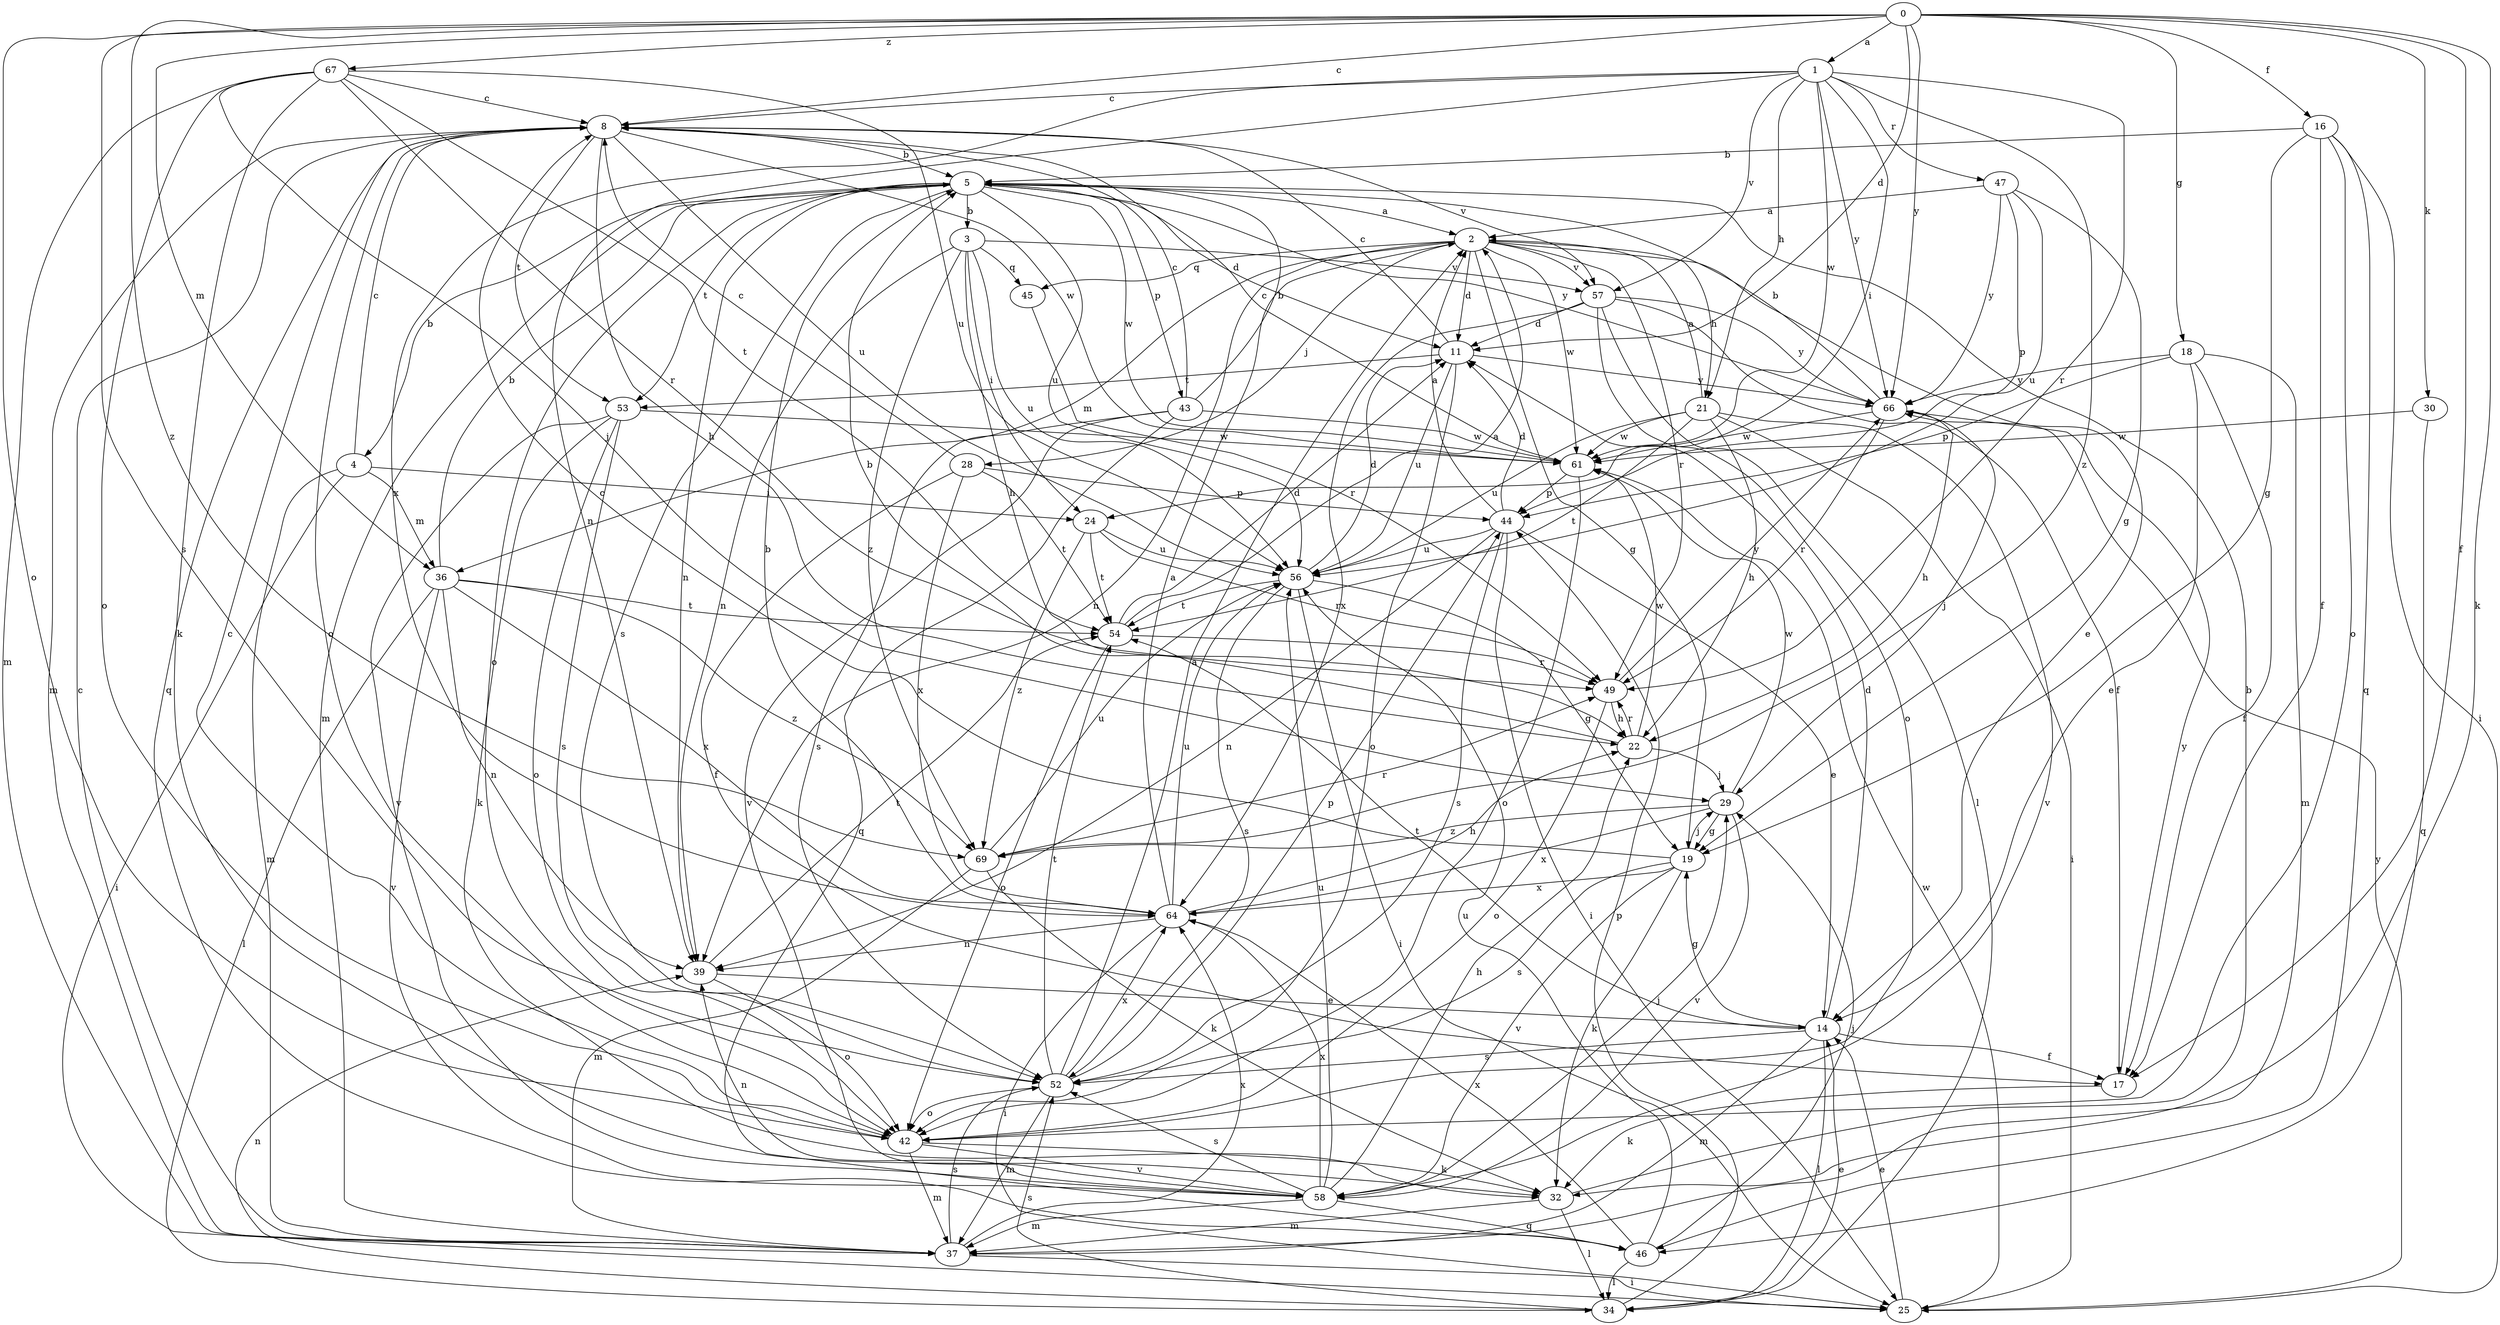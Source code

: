 strict digraph  {
0;
1;
2;
3;
4;
5;
8;
11;
14;
16;
17;
18;
19;
21;
22;
24;
25;
28;
29;
30;
32;
34;
36;
37;
39;
42;
43;
44;
45;
46;
47;
49;
52;
53;
54;
56;
57;
58;
61;
64;
66;
67;
69;
0 -> 1  [label=a];
0 -> 8  [label=c];
0 -> 11  [label=d];
0 -> 16  [label=f];
0 -> 17  [label=f];
0 -> 18  [label=g];
0 -> 30  [label=k];
0 -> 32  [label=k];
0 -> 36  [label=m];
0 -> 42  [label=o];
0 -> 52  [label=s];
0 -> 66  [label=y];
0 -> 67  [label=z];
0 -> 69  [label=z];
1 -> 8  [label=c];
1 -> 21  [label=h];
1 -> 24  [label=i];
1 -> 39  [label=n];
1 -> 47  [label=r];
1 -> 49  [label=r];
1 -> 57  [label=v];
1 -> 61  [label=w];
1 -> 64  [label=x];
1 -> 66  [label=y];
1 -> 69  [label=z];
2 -> 11  [label=d];
2 -> 14  [label=e];
2 -> 19  [label=g];
2 -> 21  [label=h];
2 -> 28  [label=j];
2 -> 36  [label=m];
2 -> 39  [label=n];
2 -> 45  [label=q];
2 -> 49  [label=r];
2 -> 57  [label=v];
2 -> 61  [label=w];
3 -> 22  [label=h];
3 -> 24  [label=i];
3 -> 39  [label=n];
3 -> 45  [label=q];
3 -> 56  [label=u];
3 -> 57  [label=v];
3 -> 69  [label=z];
4 -> 8  [label=c];
4 -> 24  [label=i];
4 -> 25  [label=i];
4 -> 36  [label=m];
4 -> 37  [label=m];
5 -> 2  [label=a];
5 -> 3  [label=b];
5 -> 4  [label=b];
5 -> 11  [label=d];
5 -> 37  [label=m];
5 -> 39  [label=n];
5 -> 42  [label=o];
5 -> 43  [label=p];
5 -> 52  [label=s];
5 -> 53  [label=t];
5 -> 56  [label=u];
5 -> 61  [label=w];
5 -> 66  [label=y];
8 -> 5  [label=b];
8 -> 22  [label=h];
8 -> 37  [label=m];
8 -> 42  [label=o];
8 -> 46  [label=q];
8 -> 53  [label=t];
8 -> 56  [label=u];
8 -> 57  [label=v];
8 -> 61  [label=w];
11 -> 8  [label=c];
11 -> 42  [label=o];
11 -> 53  [label=t];
11 -> 56  [label=u];
11 -> 66  [label=y];
14 -> 11  [label=d];
14 -> 17  [label=f];
14 -> 19  [label=g];
14 -> 34  [label=l];
14 -> 37  [label=m];
14 -> 52  [label=s];
14 -> 54  [label=t];
16 -> 5  [label=b];
16 -> 17  [label=f];
16 -> 19  [label=g];
16 -> 25  [label=i];
16 -> 42  [label=o];
16 -> 46  [label=q];
17 -> 32  [label=k];
17 -> 66  [label=y];
18 -> 14  [label=e];
18 -> 17  [label=f];
18 -> 37  [label=m];
18 -> 44  [label=p];
18 -> 66  [label=y];
19 -> 8  [label=c];
19 -> 29  [label=j];
19 -> 32  [label=k];
19 -> 52  [label=s];
19 -> 58  [label=v];
19 -> 64  [label=x];
21 -> 2  [label=a];
21 -> 22  [label=h];
21 -> 25  [label=i];
21 -> 54  [label=t];
21 -> 56  [label=u];
21 -> 58  [label=v];
21 -> 61  [label=w];
22 -> 5  [label=b];
22 -> 29  [label=j];
22 -> 49  [label=r];
22 -> 61  [label=w];
24 -> 49  [label=r];
24 -> 54  [label=t];
24 -> 56  [label=u];
24 -> 69  [label=z];
25 -> 14  [label=e];
25 -> 61  [label=w];
25 -> 66  [label=y];
28 -> 8  [label=c];
28 -> 17  [label=f];
28 -> 44  [label=p];
28 -> 54  [label=t];
28 -> 64  [label=x];
29 -> 19  [label=g];
29 -> 58  [label=v];
29 -> 61  [label=w];
29 -> 64  [label=x];
29 -> 69  [label=z];
30 -> 46  [label=q];
30 -> 61  [label=w];
32 -> 5  [label=b];
32 -> 34  [label=l];
32 -> 37  [label=m];
34 -> 14  [label=e];
34 -> 39  [label=n];
34 -> 44  [label=p];
34 -> 52  [label=s];
36 -> 5  [label=b];
36 -> 34  [label=l];
36 -> 39  [label=n];
36 -> 54  [label=t];
36 -> 58  [label=v];
36 -> 64  [label=x];
36 -> 69  [label=z];
37 -> 8  [label=c];
37 -> 25  [label=i];
37 -> 52  [label=s];
37 -> 64  [label=x];
39 -> 14  [label=e];
39 -> 42  [label=o];
39 -> 54  [label=t];
42 -> 8  [label=c];
42 -> 32  [label=k];
42 -> 37  [label=m];
42 -> 58  [label=v];
43 -> 5  [label=b];
43 -> 8  [label=c];
43 -> 46  [label=q];
43 -> 52  [label=s];
43 -> 58  [label=v];
43 -> 61  [label=w];
44 -> 2  [label=a];
44 -> 11  [label=d];
44 -> 14  [label=e];
44 -> 25  [label=i];
44 -> 39  [label=n];
44 -> 52  [label=s];
44 -> 56  [label=u];
45 -> 49  [label=r];
46 -> 29  [label=j];
46 -> 34  [label=l];
46 -> 56  [label=u];
46 -> 64  [label=x];
47 -> 2  [label=a];
47 -> 19  [label=g];
47 -> 44  [label=p];
47 -> 56  [label=u];
47 -> 66  [label=y];
49 -> 22  [label=h];
49 -> 42  [label=o];
49 -> 66  [label=y];
52 -> 2  [label=a];
52 -> 37  [label=m];
52 -> 42  [label=o];
52 -> 44  [label=p];
52 -> 54  [label=t];
52 -> 64  [label=x];
53 -> 32  [label=k];
53 -> 42  [label=o];
53 -> 52  [label=s];
53 -> 58  [label=v];
53 -> 61  [label=w];
54 -> 2  [label=a];
54 -> 11  [label=d];
54 -> 42  [label=o];
54 -> 49  [label=r];
56 -> 11  [label=d];
56 -> 19  [label=g];
56 -> 25  [label=i];
56 -> 52  [label=s];
56 -> 54  [label=t];
57 -> 11  [label=d];
57 -> 17  [label=f];
57 -> 34  [label=l];
57 -> 42  [label=o];
57 -> 64  [label=x];
57 -> 66  [label=y];
58 -> 22  [label=h];
58 -> 29  [label=j];
58 -> 37  [label=m];
58 -> 39  [label=n];
58 -> 46  [label=q];
58 -> 52  [label=s];
58 -> 56  [label=u];
58 -> 64  [label=x];
61 -> 8  [label=c];
61 -> 42  [label=o];
61 -> 44  [label=p];
64 -> 2  [label=a];
64 -> 5  [label=b];
64 -> 22  [label=h];
64 -> 25  [label=i];
64 -> 39  [label=n];
64 -> 56  [label=u];
66 -> 5  [label=b];
66 -> 22  [label=h];
66 -> 29  [label=j];
66 -> 49  [label=r];
66 -> 61  [label=w];
67 -> 8  [label=c];
67 -> 29  [label=j];
67 -> 32  [label=k];
67 -> 37  [label=m];
67 -> 42  [label=o];
67 -> 49  [label=r];
67 -> 54  [label=t];
67 -> 56  [label=u];
69 -> 32  [label=k];
69 -> 37  [label=m];
69 -> 49  [label=r];
69 -> 56  [label=u];
}
